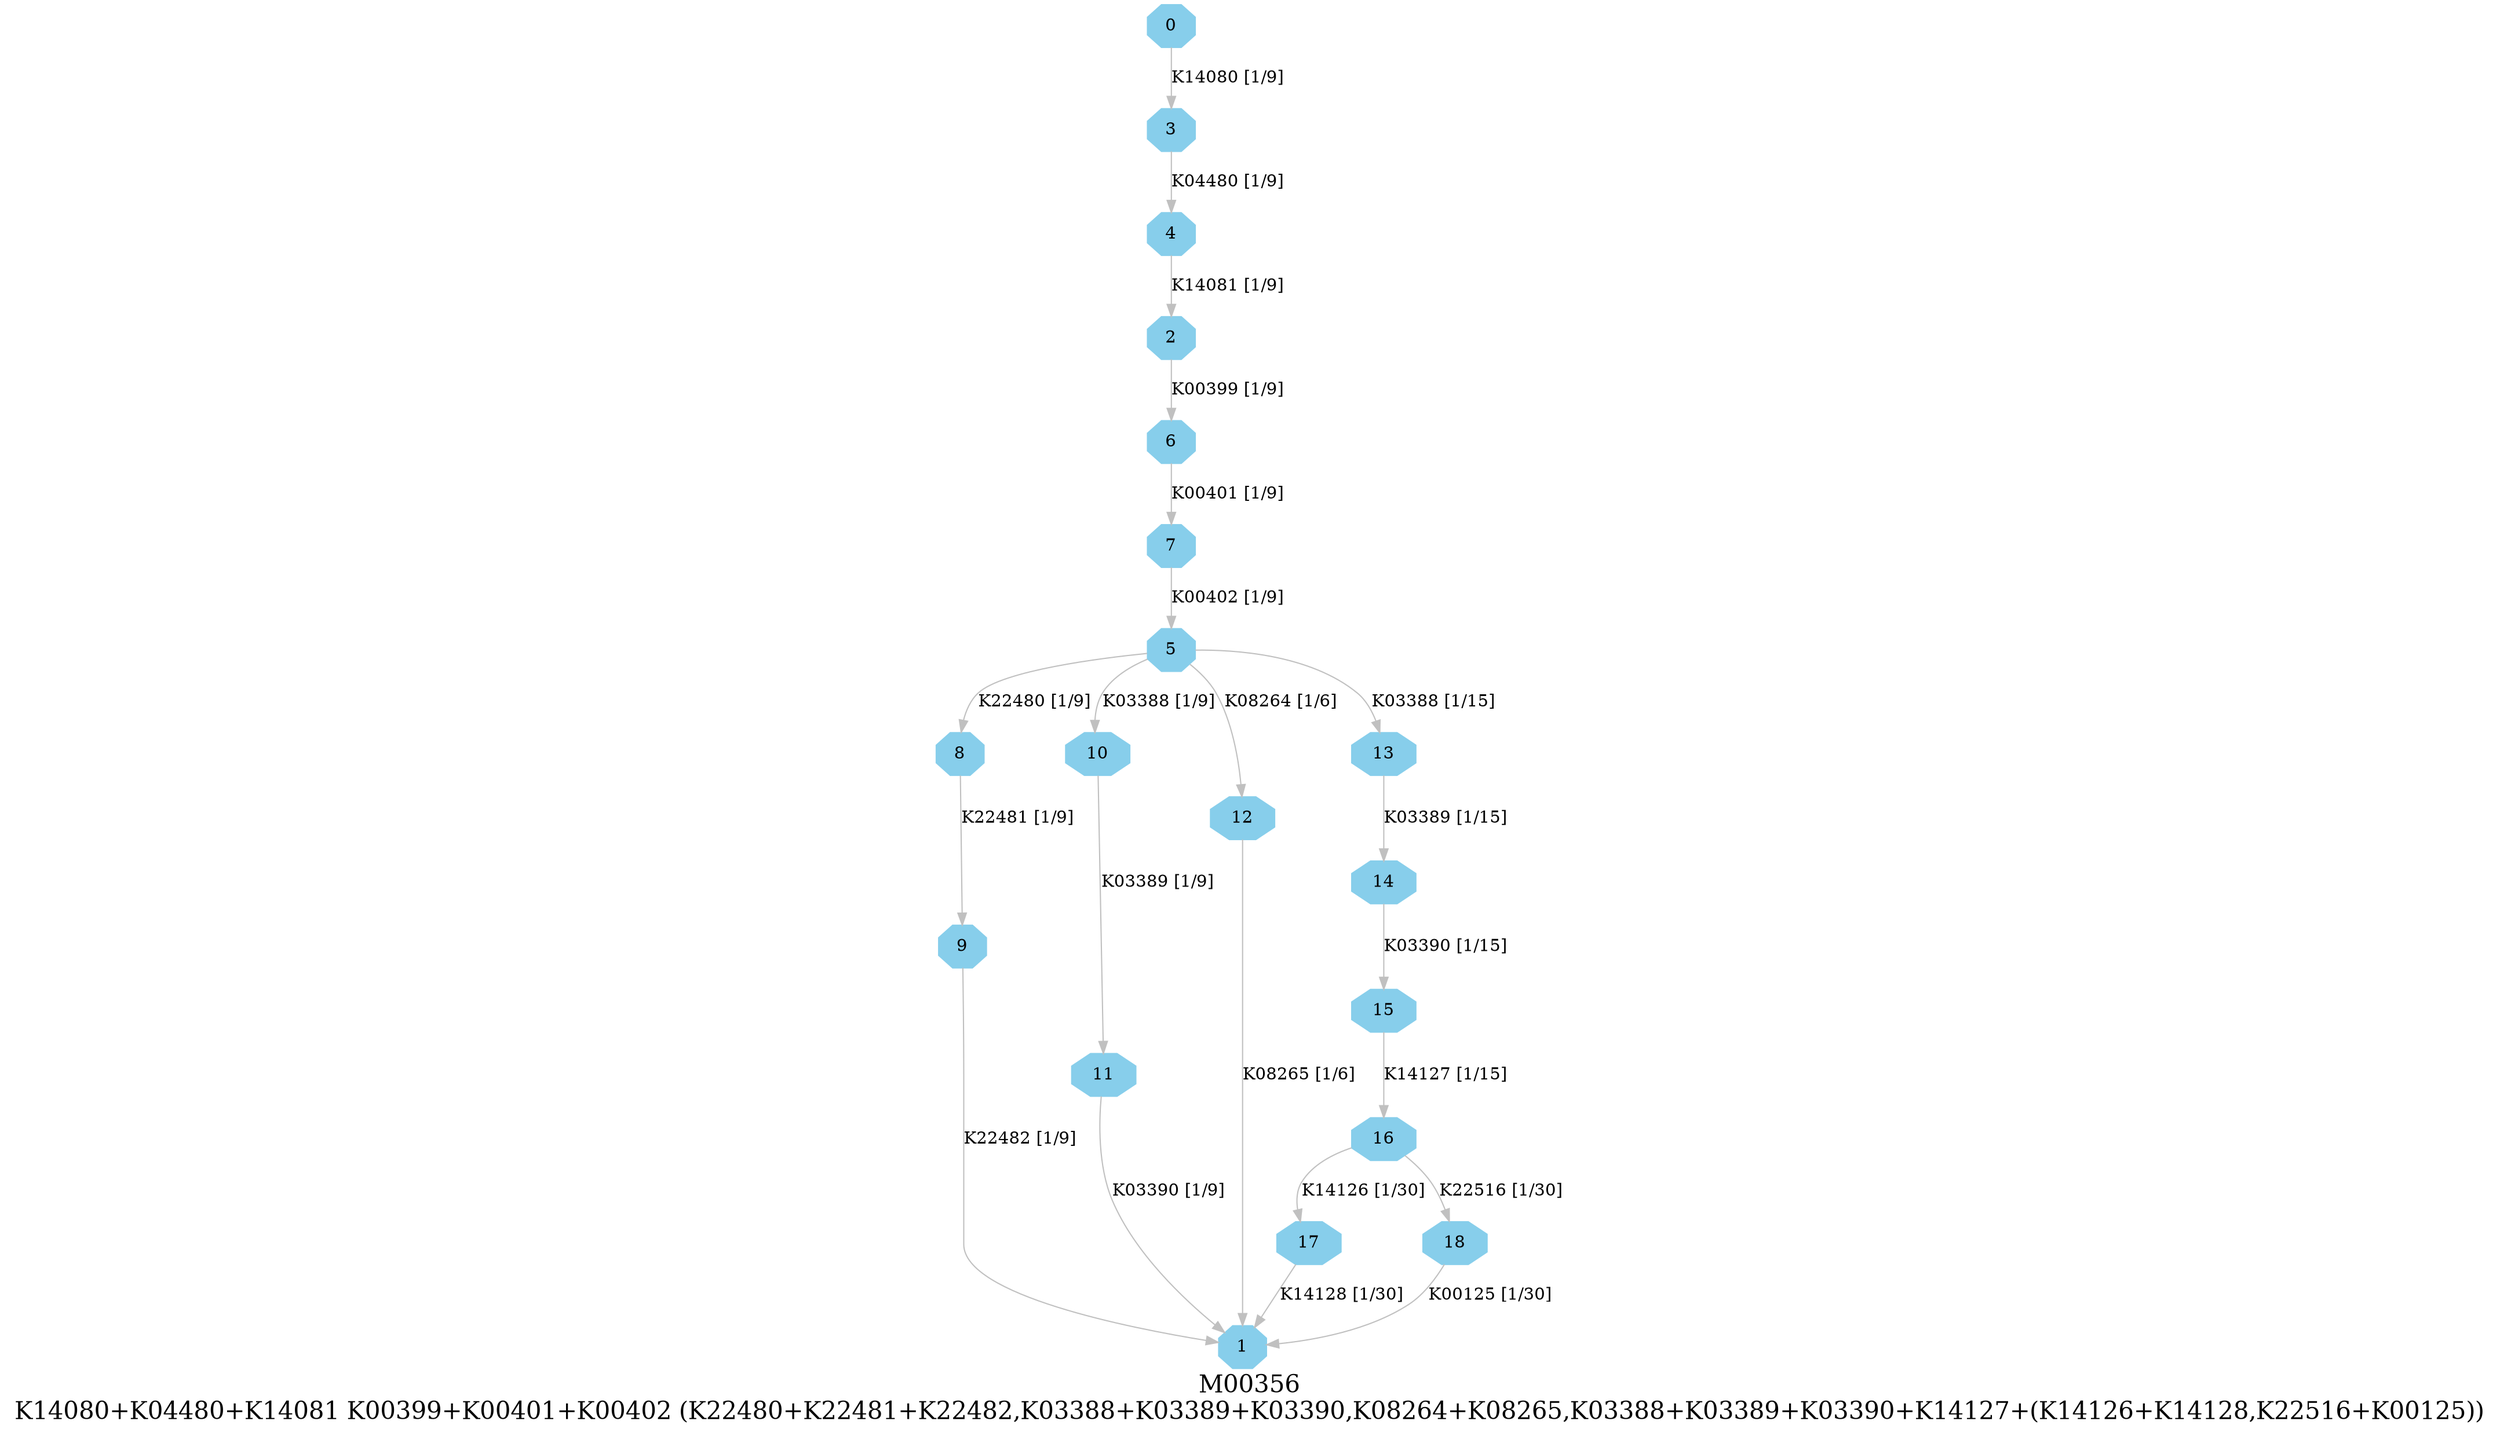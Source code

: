 digraph G {
graph [label="M00356
K14080+K04480+K14081 K00399+K00401+K00402 (K22480+K22481+K22482,K03388+K03389+K03390,K08264+K08265,K03388+K03389+K03390+K14127+(K14126+K14128,K22516+K00125))",fontsize=20];
node [shape=box,style=filled];
edge [len=3,color=grey];
{node [width=.3,height=.3,shape=octagon,style=filled,color=skyblue] 0 1 2 3 4 5 6 7 8 9 10 11 12 13 14 15 16 17 18 }
0 -> 3 [label="K14080 [1/9]"];
2 -> 6 [label="K00399 [1/9]"];
3 -> 4 [label="K04480 [1/9]"];
4 -> 2 [label="K14081 [1/9]"];
5 -> 8 [label="K22480 [1/9]"];
5 -> 10 [label="K03388 [1/9]"];
5 -> 12 [label="K08264 [1/6]"];
5 -> 13 [label="K03388 [1/15]"];
6 -> 7 [label="K00401 [1/9]"];
7 -> 5 [label="K00402 [1/9]"];
8 -> 9 [label="K22481 [1/9]"];
9 -> 1 [label="K22482 [1/9]"];
10 -> 11 [label="K03389 [1/9]"];
11 -> 1 [label="K03390 [1/9]"];
12 -> 1 [label="K08265 [1/6]"];
13 -> 14 [label="K03389 [1/15]"];
14 -> 15 [label="K03390 [1/15]"];
15 -> 16 [label="K14127 [1/15]"];
16 -> 17 [label="K14126 [1/30]"];
16 -> 18 [label="K22516 [1/30]"];
17 -> 1 [label="K14128 [1/30]"];
18 -> 1 [label="K00125 [1/30]"];
}